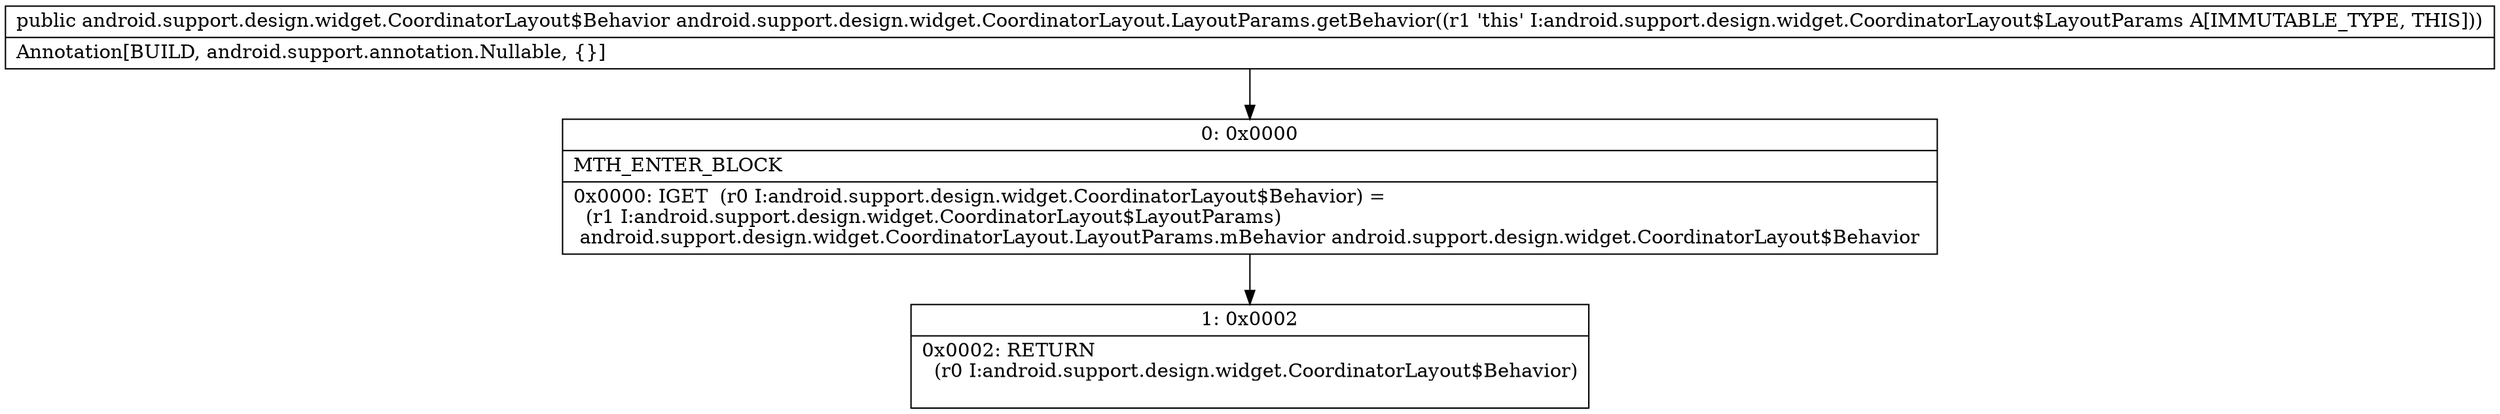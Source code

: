 digraph "CFG forandroid.support.design.widget.CoordinatorLayout.LayoutParams.getBehavior()Landroid\/support\/design\/widget\/CoordinatorLayout$Behavior;" {
Node_0 [shape=record,label="{0\:\ 0x0000|MTH_ENTER_BLOCK\l|0x0000: IGET  (r0 I:android.support.design.widget.CoordinatorLayout$Behavior) = \l  (r1 I:android.support.design.widget.CoordinatorLayout$LayoutParams)\l android.support.design.widget.CoordinatorLayout.LayoutParams.mBehavior android.support.design.widget.CoordinatorLayout$Behavior \l}"];
Node_1 [shape=record,label="{1\:\ 0x0002|0x0002: RETURN  \l  (r0 I:android.support.design.widget.CoordinatorLayout$Behavior)\l \l}"];
MethodNode[shape=record,label="{public android.support.design.widget.CoordinatorLayout$Behavior android.support.design.widget.CoordinatorLayout.LayoutParams.getBehavior((r1 'this' I:android.support.design.widget.CoordinatorLayout$LayoutParams A[IMMUTABLE_TYPE, THIS]))  | Annotation[BUILD, android.support.annotation.Nullable, \{\}]\l}"];
MethodNode -> Node_0;
Node_0 -> Node_1;
}

